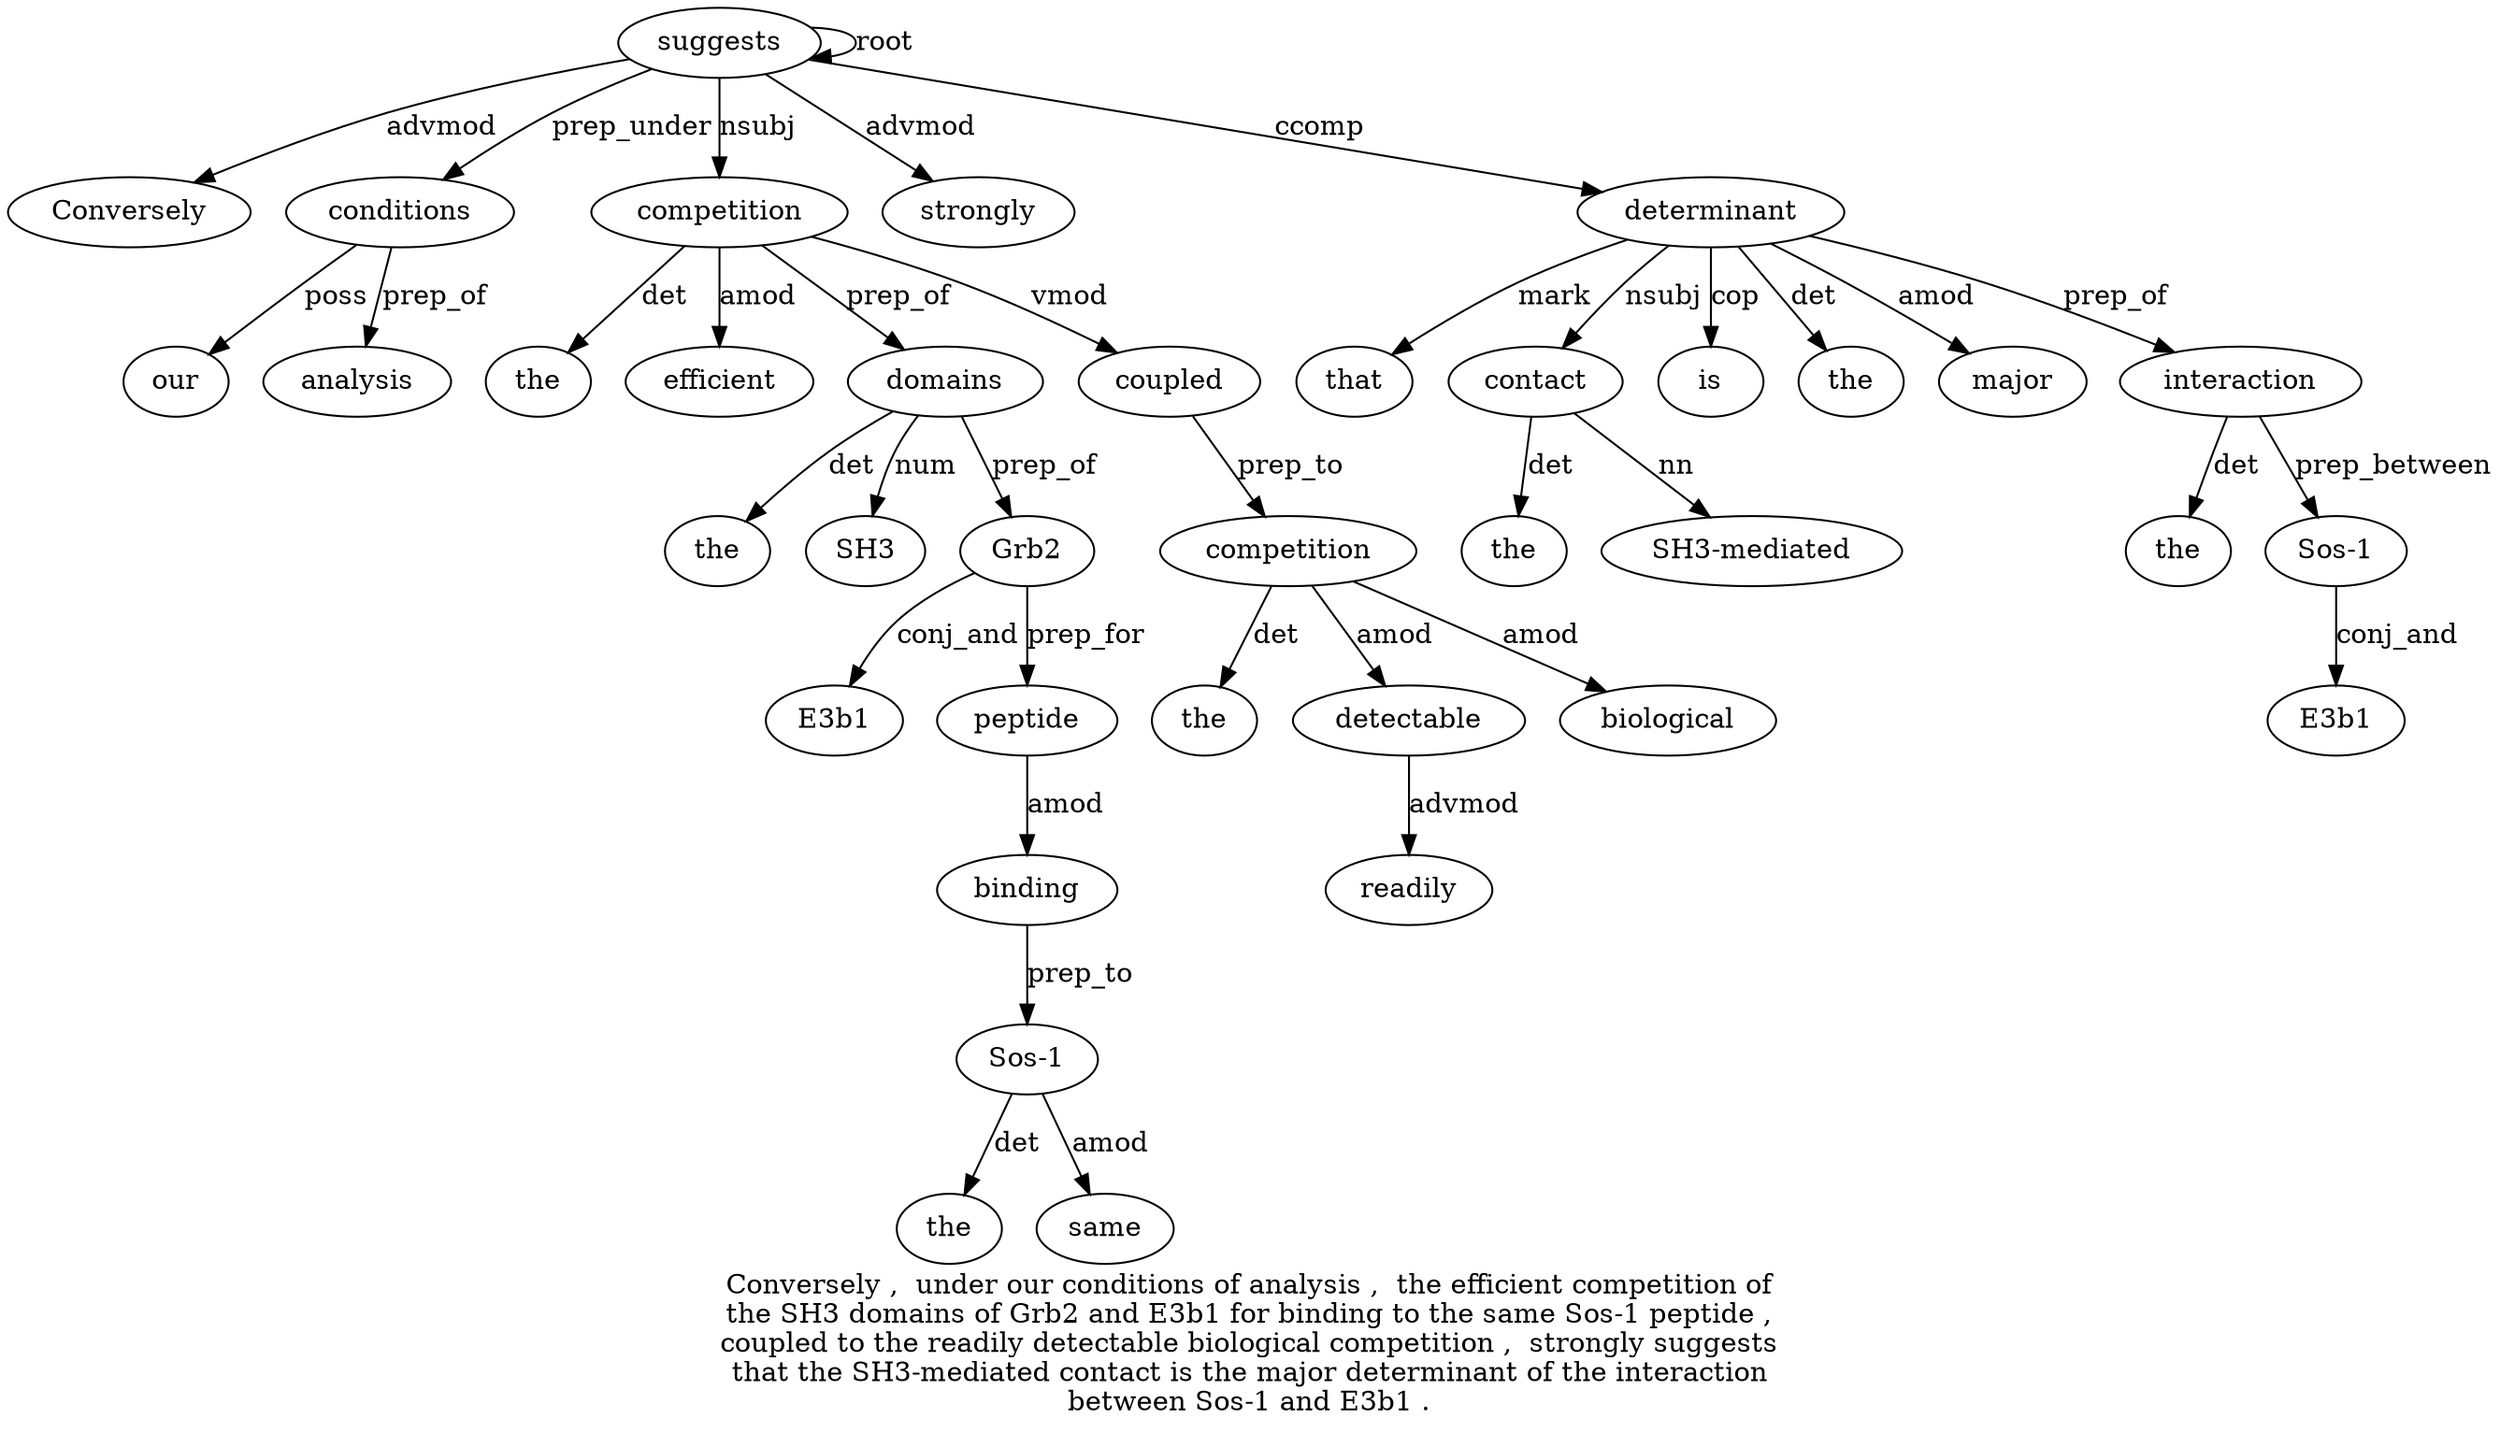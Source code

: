 digraph "Conversely ,  under our conditions of analysis ,  the efficient competition of the SH3 domains of Grb2 and E3b1 for binding to the same Sos-1 peptide ,  coupled to the readily detectable biological competition ,  strongly suggests that the SH3-mediated contact is the major determinant of the interaction between Sos-1 and E3b1 ." {
label="Conversely ,  under our conditions of analysis ,  the efficient competition of
the SH3 domains of Grb2 and E3b1 for binding to the same Sos-1 peptide ,
coupled to the readily detectable biological competition ,  strongly suggests
that the SH3-mediated contact is the major determinant of the interaction
between Sos-1 and E3b1 .";
suggests37 [style=filled, fillcolor=white, label=suggests];
Conversely1 [style=filled, fillcolor=white, label=Conversely];
suggests37 -> Conversely1  [label=advmod];
conditions5 [style=filled, fillcolor=white, label=conditions];
our4 [style=filled, fillcolor=white, label=our];
conditions5 -> our4  [label=poss];
suggests37 -> conditions5  [label=prep_under];
analysis7 [style=filled, fillcolor=white, label=analysis];
conditions5 -> analysis7  [label=prep_of];
competition11 [style=filled, fillcolor=white, label=competition];
the9 [style=filled, fillcolor=white, label=the];
competition11 -> the9  [label=det];
efficient10 [style=filled, fillcolor=white, label=efficient];
competition11 -> efficient10  [label=amod];
suggests37 -> competition11  [label=nsubj];
domains15 [style=filled, fillcolor=white, label=domains];
the13 [style=filled, fillcolor=white, label=the];
domains15 -> the13  [label=det];
SH314 [style=filled, fillcolor=white, label=SH3];
domains15 -> SH314  [label=num];
competition11 -> domains15  [label=prep_of];
Grb217 [style=filled, fillcolor=white, label=Grb2];
domains15 -> Grb217  [label=prep_of];
E3b119 [style=filled, fillcolor=white, label=E3b1];
Grb217 -> E3b119  [label=conj_and];
peptide26 [style=filled, fillcolor=white, label=peptide];
binding21 [style=filled, fillcolor=white, label=binding];
peptide26 -> binding21  [label=amod];
"Sos-125" [style=filled, fillcolor=white, label="Sos-1"];
the23 [style=filled, fillcolor=white, label=the];
"Sos-125" -> the23  [label=det];
same24 [style=filled, fillcolor=white, label=same];
"Sos-125" -> same24  [label=amod];
binding21 -> "Sos-125"  [label=prep_to];
Grb217 -> peptide26  [label=prep_for];
coupled28 [style=filled, fillcolor=white, label=coupled];
competition11 -> coupled28  [label=vmod];
competition34 [style=filled, fillcolor=white, label=competition];
the30 [style=filled, fillcolor=white, label=the];
competition34 -> the30  [label=det];
detectable32 [style=filled, fillcolor=white, label=detectable];
readily31 [style=filled, fillcolor=white, label=readily];
detectable32 -> readily31  [label=advmod];
competition34 -> detectable32  [label=amod];
biological33 [style=filled, fillcolor=white, label=biological];
competition34 -> biological33  [label=amod];
coupled28 -> competition34  [label=prep_to];
strongly36 [style=filled, fillcolor=white, label=strongly];
suggests37 -> strongly36  [label=advmod];
suggests37 -> suggests37  [label=root];
determinant45 [style=filled, fillcolor=white, label=determinant];
that38 [style=filled, fillcolor=white, label=that];
determinant45 -> that38  [label=mark];
contact41 [style=filled, fillcolor=white, label=contact];
the39 [style=filled, fillcolor=white, label=the];
contact41 -> the39  [label=det];
"SH3-mediated40" [style=filled, fillcolor=white, label="SH3-mediated"];
contact41 -> "SH3-mediated40"  [label=nn];
determinant45 -> contact41  [label=nsubj];
is42 [style=filled, fillcolor=white, label=is];
determinant45 -> is42  [label=cop];
the43 [style=filled, fillcolor=white, label=the];
determinant45 -> the43  [label=det];
major44 [style=filled, fillcolor=white, label=major];
determinant45 -> major44  [label=amod];
suggests37 -> determinant45  [label=ccomp];
interaction48 [style=filled, fillcolor=white, label=interaction];
the47 [style=filled, fillcolor=white, label=the];
interaction48 -> the47  [label=det];
determinant45 -> interaction48  [label=prep_of];
"Sos-150" [style=filled, fillcolor=white, label="Sos-1"];
interaction48 -> "Sos-150"  [label=prep_between];
E3b152 [style=filled, fillcolor=white, label=E3b1];
"Sos-150" -> E3b152  [label=conj_and];
}
